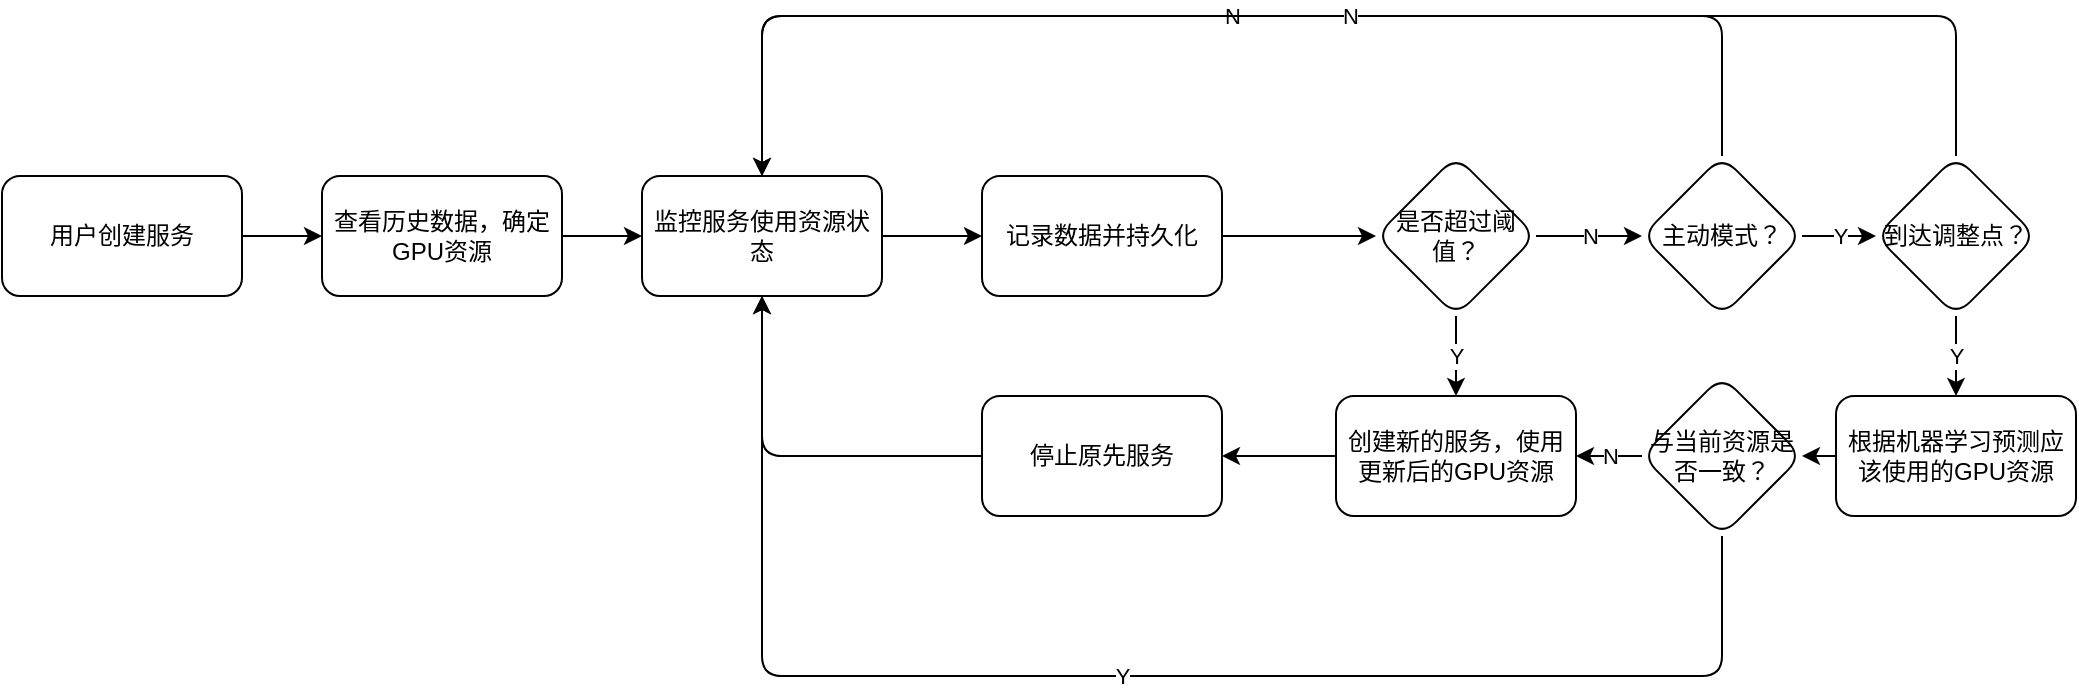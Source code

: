 <mxfile>
    <diagram id="0SykXdJaP0DAyXoWsp4h" name="Page-1">
        <mxGraphModel dx="1127" dy="779" grid="1" gridSize="10" guides="1" tooltips="1" connect="1" arrows="1" fold="1" page="1" pageScale="1" pageWidth="1169" pageHeight="827" math="0" shadow="0">
            <root>
                <mxCell id="0"/>
                <mxCell id="1" parent="0"/>
                <mxCell id="16" value="" style="edgeStyle=none;html=1;exitX=1;exitY=0.5;exitDx=0;exitDy=0;" parent="1" source="31" target="15" edge="1">
                    <mxGeometry relative="1" as="geometry"/>
                </mxCell>
                <mxCell id="32" value="" style="edgeStyle=orthogonalEdgeStyle;html=1;entryX=0;entryY=0.5;entryDx=0;entryDy=0;exitX=1;exitY=0.5;exitDx=0;exitDy=0;" parent="1" source="14" target="31" edge="1">
                    <mxGeometry relative="1" as="geometry"/>
                </mxCell>
                <mxCell id="14" value="用户创建服务" style="rounded=1;whiteSpace=wrap;html=1;" parent="1" vertex="1">
                    <mxGeometry x="20" y="480" width="120" height="60" as="geometry"/>
                </mxCell>
                <mxCell id="18" value="" style="edgeStyle=none;html=1;" parent="1" source="15" target="17" edge="1">
                    <mxGeometry relative="1" as="geometry"/>
                </mxCell>
                <mxCell id="15" value="监控服务使用资源状态" style="whiteSpace=wrap;html=1;rounded=1;" parent="1" vertex="1">
                    <mxGeometry x="340" y="480" width="120" height="60" as="geometry"/>
                </mxCell>
                <mxCell id="20" value="" style="edgeStyle=none;html=1;entryX=0;entryY=0.5;entryDx=0;entryDy=0;" parent="1" source="17" target="19" edge="1">
                    <mxGeometry relative="1" as="geometry">
                        <mxPoint x="1027" y="510" as="targetPoint"/>
                    </mxGeometry>
                </mxCell>
                <mxCell id="17" value="记录数据并持久化" style="whiteSpace=wrap;html=1;rounded=1;" parent="1" vertex="1">
                    <mxGeometry x="510" y="480" width="120" height="60" as="geometry"/>
                </mxCell>
                <mxCell id="22" value="Y" style="edgeStyle=none;html=1;" parent="1" source="19" target="21" edge="1">
                    <mxGeometry relative="1" as="geometry"/>
                </mxCell>
                <mxCell id="28" value="N" style="edgeStyle=orthogonalEdgeStyle;html=1;exitX=0.5;exitY=0;exitDx=0;exitDy=0;entryX=0.5;entryY=0;entryDx=0;entryDy=0;" parent="1" source="35" target="15" edge="1">
                    <mxGeometry relative="1" as="geometry">
                        <mxPoint x="470" y="480" as="targetPoint"/>
                        <Array as="points">
                            <mxPoint x="880" y="400"/>
                            <mxPoint x="400" y="400"/>
                        </Array>
                    </mxGeometry>
                </mxCell>
                <mxCell id="24" value="" style="edgeStyle=none;html=1;" parent="1" source="21" target="23" edge="1">
                    <mxGeometry relative="1" as="geometry"/>
                </mxCell>
                <mxCell id="21" value="创建新的服务，使用更新后的GPU资源" style="whiteSpace=wrap;html=1;rounded=1;" parent="1" vertex="1">
                    <mxGeometry x="687" y="590" width="120" height="60" as="geometry"/>
                </mxCell>
                <mxCell id="26" value="" style="edgeStyle=orthogonalEdgeStyle;html=1;entryX=0.5;entryY=1;entryDx=0;entryDy=0;" parent="1" source="23" target="15" edge="1">
                    <mxGeometry relative="1" as="geometry">
                        <mxPoint x="677" y="670" as="targetPoint"/>
                    </mxGeometry>
                </mxCell>
                <mxCell id="23" value="停止原先服务" style="whiteSpace=wrap;html=1;rounded=1;" parent="1" vertex="1">
                    <mxGeometry x="510" y="590" width="120" height="60" as="geometry"/>
                </mxCell>
                <mxCell id="31" value="查看历史数据，确定GPU资源" style="whiteSpace=wrap;html=1;rounded=1;" parent="1" vertex="1">
                    <mxGeometry x="180" y="480" width="120" height="60" as="geometry"/>
                </mxCell>
                <mxCell id="37" value="Y" style="edgeStyle=orthogonalEdgeStyle;html=1;startArrow=none;exitX=1;exitY=0.5;exitDx=0;exitDy=0;" parent="1" source="35" target="36" edge="1">
                    <mxGeometry relative="1" as="geometry">
                        <mxPoint x="920" y="600" as="sourcePoint"/>
                    </mxGeometry>
                </mxCell>
                <mxCell id="35" value="主动模式？" style="rhombus;whiteSpace=wrap;html=1;rounded=1;" parent="1" vertex="1">
                    <mxGeometry x="840" y="470" width="80" height="80" as="geometry"/>
                </mxCell>
                <mxCell id="39" value="Y" style="edgeStyle=orthogonalEdgeStyle;html=1;" parent="1" source="36" target="38" edge="1">
                    <mxGeometry relative="1" as="geometry"/>
                </mxCell>
                <mxCell id="36" value="到达调整点？" style="rhombus;whiteSpace=wrap;html=1;rounded=1;" parent="1" vertex="1">
                    <mxGeometry x="957" y="470" width="80" height="80" as="geometry"/>
                </mxCell>
                <mxCell id="42" value="" style="edgeStyle=orthogonalEdgeStyle;html=1;" edge="1" parent="1" source="38" target="41">
                    <mxGeometry relative="1" as="geometry"/>
                </mxCell>
                <mxCell id="41" value="与当前资源是否一致？" style="rhombus;whiteSpace=wrap;html=1;rounded=1;" vertex="1" parent="1">
                    <mxGeometry x="840" y="580" width="80" height="80" as="geometry"/>
                </mxCell>
                <mxCell id="43" value="N" style="endArrow=classic;html=1;entryX=1;entryY=0.5;entryDx=0;entryDy=0;edgeStyle=orthogonalEdgeStyle;startArrow=none;" edge="1" parent="1" source="41" target="21">
                    <mxGeometry width="50" height="50" relative="1" as="geometry">
                        <mxPoint x="790" y="228" as="sourcePoint"/>
                        <mxPoint x="840" y="178" as="targetPoint"/>
                        <Array as="points"/>
                    </mxGeometry>
                </mxCell>
                <mxCell id="19" value="是否超过阈值？" style="rhombus;whiteSpace=wrap;html=1;rounded=1;" parent="1" vertex="1">
                    <mxGeometry x="707" y="470" width="80" height="80" as="geometry"/>
                </mxCell>
                <mxCell id="46" value="N" style="endArrow=classic;html=1;exitX=1;exitY=0.5;exitDx=0;exitDy=0;" edge="1" parent="1" source="19" target="35">
                    <mxGeometry width="50" height="50" relative="1" as="geometry">
                        <mxPoint x="900" y="610" as="sourcePoint"/>
                        <mxPoint x="950" y="560" as="targetPoint"/>
                    </mxGeometry>
                </mxCell>
                <mxCell id="38" value="根据机器学习预测应该使用的GPU资源" style="whiteSpace=wrap;html=1;rounded=1;" parent="1" vertex="1">
                    <mxGeometry x="937" y="590" width="120" height="60" as="geometry"/>
                </mxCell>
                <mxCell id="48" value="N" style="endArrow=classic;html=1;edgeStyle=orthogonalEdgeStyle;exitX=0.5;exitY=0;exitDx=0;exitDy=0;entryX=0.5;entryY=0;entryDx=0;entryDy=0;" edge="1" parent="1" source="36" target="15">
                    <mxGeometry width="50" height="50" relative="1" as="geometry">
                        <mxPoint x="1000" y="420" as="sourcePoint"/>
                        <mxPoint x="1050" y="370" as="targetPoint"/>
                        <Array as="points">
                            <mxPoint x="997" y="400"/>
                            <mxPoint x="400" y="400"/>
                        </Array>
                    </mxGeometry>
                </mxCell>
                <mxCell id="49" value="Y" style="endArrow=classic;html=1;exitX=0.5;exitY=1;exitDx=0;exitDy=0;edgeStyle=orthogonalEdgeStyle;entryX=0.5;entryY=1;entryDx=0;entryDy=0;" edge="1" parent="1" source="41" target="15">
                    <mxGeometry width="50" height="50" relative="1" as="geometry">
                        <mxPoint x="930" y="710" as="sourcePoint"/>
                        <mxPoint x="980" y="660" as="targetPoint"/>
                        <Array as="points">
                            <mxPoint x="880" y="730"/>
                            <mxPoint x="400" y="730"/>
                        </Array>
                    </mxGeometry>
                </mxCell>
            </root>
        </mxGraphModel>
    </diagram>
</mxfile>